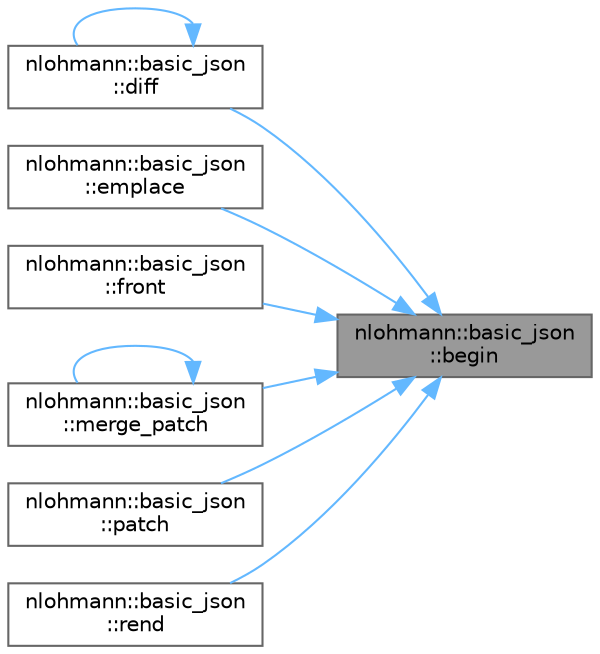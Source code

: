 digraph "nlohmann::basic_json::begin"
{
 // LATEX_PDF_SIZE
  bgcolor="transparent";
  edge [fontname=Helvetica,fontsize=10,labelfontname=Helvetica,labelfontsize=10];
  node [fontname=Helvetica,fontsize=10,shape=box,height=0.2,width=0.4];
  rankdir="RL";
  Node1 [label="nlohmann::basic_json\l::begin",height=0.2,width=0.4,color="gray40", fillcolor="grey60", style="filled", fontcolor="black",tooltip="returns an iterator to the first element"];
  Node1 -> Node2 [dir="back",color="steelblue1",style="solid"];
  Node2 [label="nlohmann::basic_json\l::diff",height=0.2,width=0.4,color="grey40", fillcolor="white", style="filled",URL="$a01659.html#a1c1f21327df91a4dd6c5f5a107240385",tooltip="creates a diff as a JSON patch"];
  Node2 -> Node2 [dir="back",color="steelblue1",style="solid"];
  Node1 -> Node3 [dir="back",color="steelblue1",style="solid"];
  Node3 [label="nlohmann::basic_json\l::emplace",height=0.2,width=0.4,color="grey40", fillcolor="white", style="filled",URL="$a01659.html#af244c096197a233edba4c83200ae66ac",tooltip="add an object to an object if key does not exist"];
  Node1 -> Node4 [dir="back",color="steelblue1",style="solid"];
  Node4 [label="nlohmann::basic_json\l::front",height=0.2,width=0.4,color="grey40", fillcolor="white", style="filled",URL="$a01659.html#a5417ca43ae5e7a3a2f82eee2d915c6ed",tooltip="access the first element"];
  Node1 -> Node5 [dir="back",color="steelblue1",style="solid"];
  Node5 [label="nlohmann::basic_json\l::merge_patch",height=0.2,width=0.4,color="grey40", fillcolor="white", style="filled",URL="$a01659.html#a844a77cb154752d12118f10af26d54cb",tooltip="applies a JSON Merge Patch"];
  Node5 -> Node5 [dir="back",color="steelblue1",style="solid"];
  Node1 -> Node6 [dir="back",color="steelblue1",style="solid"];
  Node6 [label="nlohmann::basic_json\l::patch",height=0.2,width=0.4,color="grey40", fillcolor="white", style="filled",URL="$a01659.html#adcc786998f220a5b3083ee8a37c4553e",tooltip="applies a JSON patch"];
  Node1 -> Node7 [dir="back",color="steelblue1",style="solid"];
  Node7 [label="nlohmann::basic_json\l::rend",height=0.2,width=0.4,color="grey40", fillcolor="white", style="filled",URL="$a01659.html#a7a328b29b290cc300345376c54f618cb",tooltip="returns an iterator to the reverse-end"];
}
